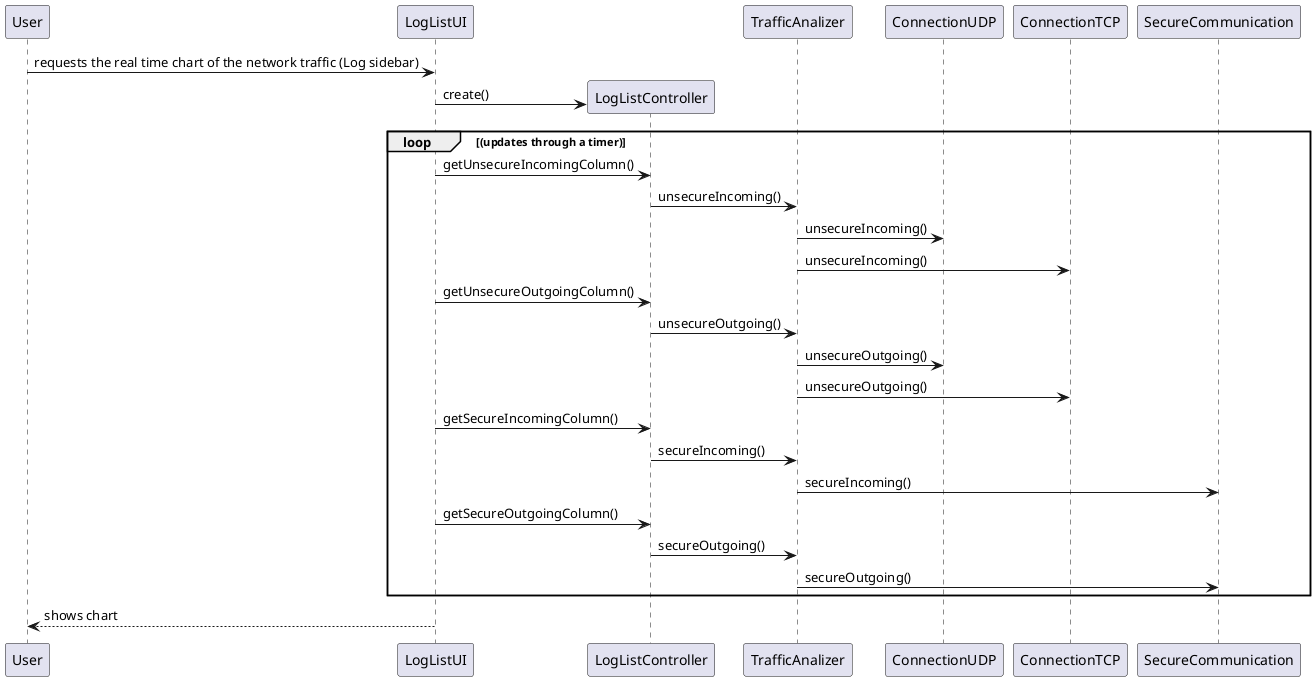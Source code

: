 @startuml
participant "User"
participant "LogListUI"
participant "LogListController"
participant "TrafficAnalizer"
participant "ConnectionUDP"
participant "ConnectionTCP"
participant "SecureCommunication"

User -> LogListUI: requests the real time chart of the network traffic (Log sidebar)
create LogListController
    LogListUI->LogListController: create()

loop (updates through a timer)
    LogListUI->LogListController: getUnsecureIncomingColumn()
    LogListController->TrafficAnalizer: unsecureIncoming()
    TrafficAnalizer->ConnectionUDP: unsecureIncoming()
    TrafficAnalizer->ConnectionTCP: unsecureIncoming()

    LogListUI->LogListController: getUnsecureOutgoingColumn()
    LogListController->TrafficAnalizer: unsecureOutgoing()
    TrafficAnalizer->ConnectionUDP: unsecureOutgoing()
    TrafficAnalizer->ConnectionTCP: unsecureOutgoing()

    LogListUI->LogListController: getSecureIncomingColumn()
    LogListController->TrafficAnalizer: secureIncoming()
    TrafficAnalizer->SecureCommunication:secureIncoming()

    LogListUI->LogListController: getSecureOutgoingColumn()
    LogListController->TrafficAnalizer: secureOutgoing()
    TrafficAnalizer->SecureCommunication:secureOutgoing()
end

LogListUI-->User: shows chart





@enduml

